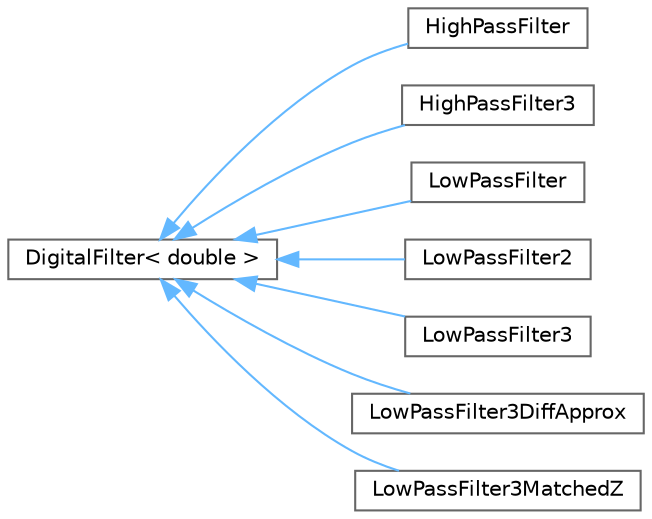 digraph "Graphical Class Hierarchy"
{
 // LATEX_PDF_SIZE
  bgcolor="transparent";
  edge [fontname=Helvetica,fontsize=10,labelfontname=Helvetica,labelfontsize=10];
  node [fontname=Helvetica,fontsize=10,shape=box,height=0.2,width=0.4];
  rankdir="LR";
  Node0 [id="Node000000",label="DigitalFilter\< double \>",height=0.2,width=0.4,color="grey40", fillcolor="white", style="filled",URL="$classDigitalFilter.html",tooltip=" "];
  Node0 -> Node1 [id="edge1_Node000000_Node000001",dir="back",color="steelblue1",style="solid",tooltip=" "];
  Node1 [id="Node000001",label="HighPassFilter",height=0.2,width=0.4,color="grey40", fillcolor="white", style="filled",URL="$classHighPassFilter.html",tooltip="Class for high pass filter using bilinear transform."];
  Node0 -> Node2 [id="edge2_Node000000_Node000002",dir="back",color="steelblue1",style="solid",tooltip=" "];
  Node2 [id="Node000002",label="HighPassFilter3",height=0.2,width=0.4,color="grey40", fillcolor="white", style="filled",URL="$classHighPassFilter3.html",tooltip="Class for third order high pass filter. This is designed using the bilinear transform."];
  Node0 -> Node3 [id="edge3_Node000000_Node000003",dir="back",color="steelblue1",style="solid",tooltip=" "];
  Node3 [id="Node000003",label="LowPassFilter",height=0.2,width=0.4,color="grey40", fillcolor="white", style="filled",URL="$classLowPassFilter.html",tooltip="Class for a low pass filter."];
  Node0 -> Node4 [id="edge4_Node000000_Node000004",dir="back",color="steelblue1",style="solid",tooltip=" "];
  Node4 [id="Node000004",label="LowPassFilter2",height=0.2,width=0.4,color="grey40", fillcolor="white", style="filled",URL="$classLowPassFilter2.html",tooltip="Class for a 2nd order low pass filter."];
  Node0 -> Node5 [id="edge5_Node000000_Node000005",dir="back",color="steelblue1",style="solid",tooltip=" "];
  Node5 [id="Node000005",label="LowPassFilter3",height=0.2,width=0.4,color="grey40", fillcolor="white", style="filled",URL="$classLowPassFilter3.html",tooltip="Class for third order high pass filter. This is designed using the bilinear transform."];
  Node0 -> Node6 [id="edge6_Node000000_Node000006",dir="back",color="steelblue1",style="solid",tooltip=" "];
  Node6 [id="Node000006",label="LowPassFilter3DiffApprox",height=0.2,width=0.4,color="grey40", fillcolor="white", style="filled",URL="$classLowPassFilter3DiffApprox.html",tooltip="Class for third order high pass filter. This is designed using the approximated differtial approuch w..."];
  Node0 -> Node7 [id="edge7_Node000000_Node000007",dir="back",color="steelblue1",style="solid",tooltip=" "];
  Node7 [id="Node000007",label="LowPassFilter3MatchedZ",height=0.2,width=0.4,color="grey40", fillcolor="white", style="filled",URL="$classLowPassFilter3MatchedZ.html",tooltip="Class for third order high pass filter. This is designed using the matched Z transform."];
}
